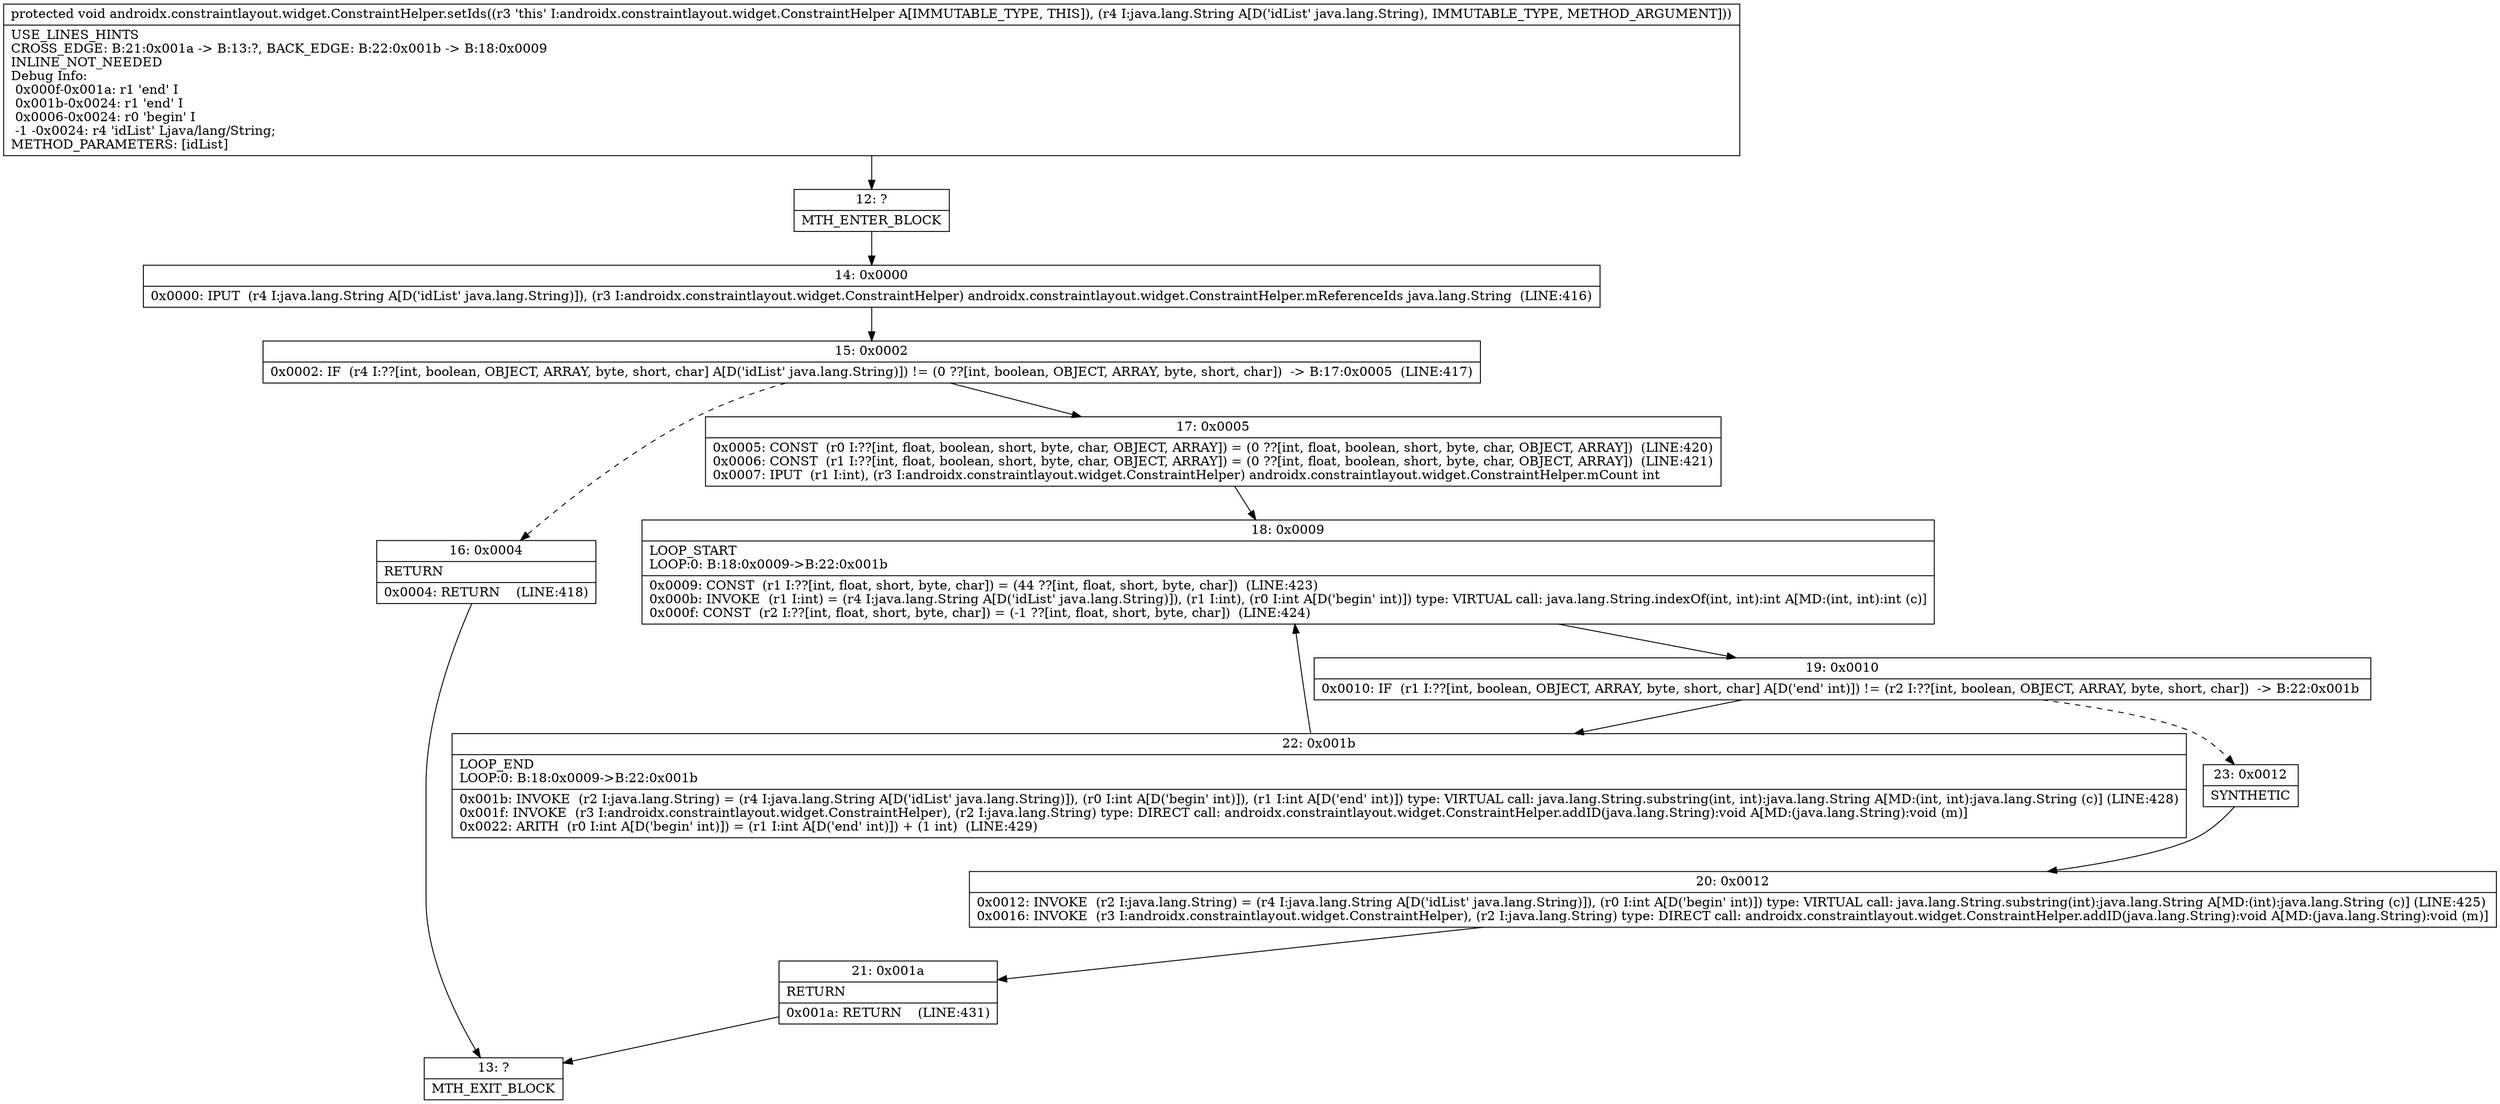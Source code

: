 digraph "CFG forandroidx.constraintlayout.widget.ConstraintHelper.setIds(Ljava\/lang\/String;)V" {
Node_12 [shape=record,label="{12\:\ ?|MTH_ENTER_BLOCK\l}"];
Node_14 [shape=record,label="{14\:\ 0x0000|0x0000: IPUT  (r4 I:java.lang.String A[D('idList' java.lang.String)]), (r3 I:androidx.constraintlayout.widget.ConstraintHelper) androidx.constraintlayout.widget.ConstraintHelper.mReferenceIds java.lang.String  (LINE:416)\l}"];
Node_15 [shape=record,label="{15\:\ 0x0002|0x0002: IF  (r4 I:??[int, boolean, OBJECT, ARRAY, byte, short, char] A[D('idList' java.lang.String)]) != (0 ??[int, boolean, OBJECT, ARRAY, byte, short, char])  \-\> B:17:0x0005  (LINE:417)\l}"];
Node_16 [shape=record,label="{16\:\ 0x0004|RETURN\l|0x0004: RETURN    (LINE:418)\l}"];
Node_13 [shape=record,label="{13\:\ ?|MTH_EXIT_BLOCK\l}"];
Node_17 [shape=record,label="{17\:\ 0x0005|0x0005: CONST  (r0 I:??[int, float, boolean, short, byte, char, OBJECT, ARRAY]) = (0 ??[int, float, boolean, short, byte, char, OBJECT, ARRAY])  (LINE:420)\l0x0006: CONST  (r1 I:??[int, float, boolean, short, byte, char, OBJECT, ARRAY]) = (0 ??[int, float, boolean, short, byte, char, OBJECT, ARRAY])  (LINE:421)\l0x0007: IPUT  (r1 I:int), (r3 I:androidx.constraintlayout.widget.ConstraintHelper) androidx.constraintlayout.widget.ConstraintHelper.mCount int \l}"];
Node_18 [shape=record,label="{18\:\ 0x0009|LOOP_START\lLOOP:0: B:18:0x0009\-\>B:22:0x001b\l|0x0009: CONST  (r1 I:??[int, float, short, byte, char]) = (44 ??[int, float, short, byte, char])  (LINE:423)\l0x000b: INVOKE  (r1 I:int) = (r4 I:java.lang.String A[D('idList' java.lang.String)]), (r1 I:int), (r0 I:int A[D('begin' int)]) type: VIRTUAL call: java.lang.String.indexOf(int, int):int A[MD:(int, int):int (c)]\l0x000f: CONST  (r2 I:??[int, float, short, byte, char]) = (\-1 ??[int, float, short, byte, char])  (LINE:424)\l}"];
Node_19 [shape=record,label="{19\:\ 0x0010|0x0010: IF  (r1 I:??[int, boolean, OBJECT, ARRAY, byte, short, char] A[D('end' int)]) != (r2 I:??[int, boolean, OBJECT, ARRAY, byte, short, char])  \-\> B:22:0x001b \l}"];
Node_22 [shape=record,label="{22\:\ 0x001b|LOOP_END\lLOOP:0: B:18:0x0009\-\>B:22:0x001b\l|0x001b: INVOKE  (r2 I:java.lang.String) = (r4 I:java.lang.String A[D('idList' java.lang.String)]), (r0 I:int A[D('begin' int)]), (r1 I:int A[D('end' int)]) type: VIRTUAL call: java.lang.String.substring(int, int):java.lang.String A[MD:(int, int):java.lang.String (c)] (LINE:428)\l0x001f: INVOKE  (r3 I:androidx.constraintlayout.widget.ConstraintHelper), (r2 I:java.lang.String) type: DIRECT call: androidx.constraintlayout.widget.ConstraintHelper.addID(java.lang.String):void A[MD:(java.lang.String):void (m)]\l0x0022: ARITH  (r0 I:int A[D('begin' int)]) = (r1 I:int A[D('end' int)]) + (1 int)  (LINE:429)\l}"];
Node_23 [shape=record,label="{23\:\ 0x0012|SYNTHETIC\l}"];
Node_20 [shape=record,label="{20\:\ 0x0012|0x0012: INVOKE  (r2 I:java.lang.String) = (r4 I:java.lang.String A[D('idList' java.lang.String)]), (r0 I:int A[D('begin' int)]) type: VIRTUAL call: java.lang.String.substring(int):java.lang.String A[MD:(int):java.lang.String (c)] (LINE:425)\l0x0016: INVOKE  (r3 I:androidx.constraintlayout.widget.ConstraintHelper), (r2 I:java.lang.String) type: DIRECT call: androidx.constraintlayout.widget.ConstraintHelper.addID(java.lang.String):void A[MD:(java.lang.String):void (m)]\l}"];
Node_21 [shape=record,label="{21\:\ 0x001a|RETURN\l|0x001a: RETURN    (LINE:431)\l}"];
MethodNode[shape=record,label="{protected void androidx.constraintlayout.widget.ConstraintHelper.setIds((r3 'this' I:androidx.constraintlayout.widget.ConstraintHelper A[IMMUTABLE_TYPE, THIS]), (r4 I:java.lang.String A[D('idList' java.lang.String), IMMUTABLE_TYPE, METHOD_ARGUMENT]))  | USE_LINES_HINTS\lCROSS_EDGE: B:21:0x001a \-\> B:13:?, BACK_EDGE: B:22:0x001b \-\> B:18:0x0009\lINLINE_NOT_NEEDED\lDebug Info:\l  0x000f\-0x001a: r1 'end' I\l  0x001b\-0x0024: r1 'end' I\l  0x0006\-0x0024: r0 'begin' I\l  \-1 \-0x0024: r4 'idList' Ljava\/lang\/String;\lMETHOD_PARAMETERS: [idList]\l}"];
MethodNode -> Node_12;Node_12 -> Node_14;
Node_14 -> Node_15;
Node_15 -> Node_16[style=dashed];
Node_15 -> Node_17;
Node_16 -> Node_13;
Node_17 -> Node_18;
Node_18 -> Node_19;
Node_19 -> Node_22;
Node_19 -> Node_23[style=dashed];
Node_22 -> Node_18;
Node_23 -> Node_20;
Node_20 -> Node_21;
Node_21 -> Node_13;
}

